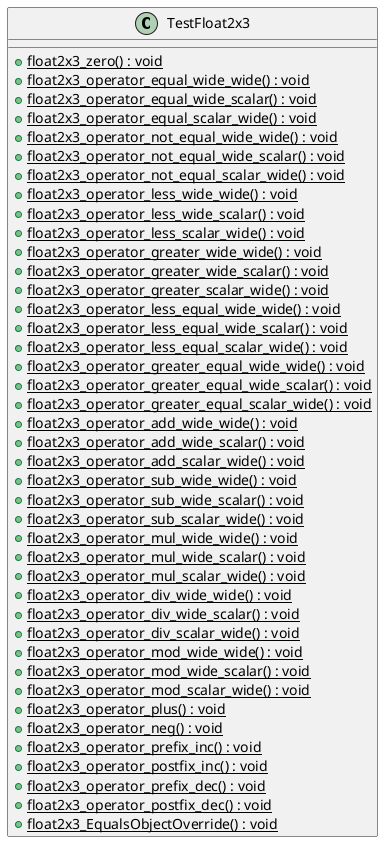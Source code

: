 @startuml
class TestFloat2x3 {
    + {static} float2x3_zero() : void
    + {static} float2x3_operator_equal_wide_wide() : void
    + {static} float2x3_operator_equal_wide_scalar() : void
    + {static} float2x3_operator_equal_scalar_wide() : void
    + {static} float2x3_operator_not_equal_wide_wide() : void
    + {static} float2x3_operator_not_equal_wide_scalar() : void
    + {static} float2x3_operator_not_equal_scalar_wide() : void
    + {static} float2x3_operator_less_wide_wide() : void
    + {static} float2x3_operator_less_wide_scalar() : void
    + {static} float2x3_operator_less_scalar_wide() : void
    + {static} float2x3_operator_greater_wide_wide() : void
    + {static} float2x3_operator_greater_wide_scalar() : void
    + {static} float2x3_operator_greater_scalar_wide() : void
    + {static} float2x3_operator_less_equal_wide_wide() : void
    + {static} float2x3_operator_less_equal_wide_scalar() : void
    + {static} float2x3_operator_less_equal_scalar_wide() : void
    + {static} float2x3_operator_greater_equal_wide_wide() : void
    + {static} float2x3_operator_greater_equal_wide_scalar() : void
    + {static} float2x3_operator_greater_equal_scalar_wide() : void
    + {static} float2x3_operator_add_wide_wide() : void
    + {static} float2x3_operator_add_wide_scalar() : void
    + {static} float2x3_operator_add_scalar_wide() : void
    + {static} float2x3_operator_sub_wide_wide() : void
    + {static} float2x3_operator_sub_wide_scalar() : void
    + {static} float2x3_operator_sub_scalar_wide() : void
    + {static} float2x3_operator_mul_wide_wide() : void
    + {static} float2x3_operator_mul_wide_scalar() : void
    + {static} float2x3_operator_mul_scalar_wide() : void
    + {static} float2x3_operator_div_wide_wide() : void
    + {static} float2x3_operator_div_wide_scalar() : void
    + {static} float2x3_operator_div_scalar_wide() : void
    + {static} float2x3_operator_mod_wide_wide() : void
    + {static} float2x3_operator_mod_wide_scalar() : void
    + {static} float2x3_operator_mod_scalar_wide() : void
    + {static} float2x3_operator_plus() : void
    + {static} float2x3_operator_neg() : void
    + {static} float2x3_operator_prefix_inc() : void
    + {static} float2x3_operator_postfix_inc() : void
    + {static} float2x3_operator_prefix_dec() : void
    + {static} float2x3_operator_postfix_dec() : void
    + {static} float2x3_EqualsObjectOverride() : void
}
@enduml

